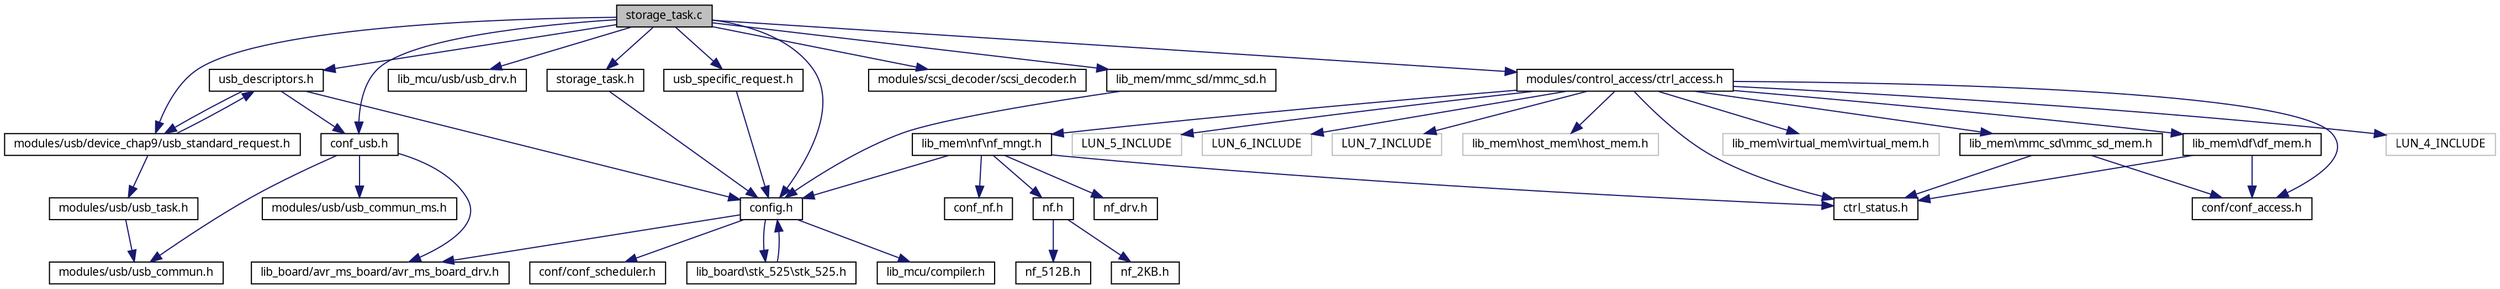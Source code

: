 digraph G
{
  edge [fontname="FreeSans.ttf",fontsize=10,labelfontname="FreeSans.ttf",labelfontsize=10];
  node [fontname="FreeSans.ttf",fontsize=10,shape=record];
  Node1 [label="storage_task.c",height=0.2,width=0.4,color="black", fillcolor="grey75", style="filled" fontcolor="black"];
  Node1 -> Node2 [color="midnightblue",fontsize=10,style="solid",fontname="FreeSans.ttf"];
  Node2 [label="config.h",height=0.2,width=0.4,color="black", fillcolor="white", style="filled",URL="$a00039.html"];
  Node2 -> Node3 [color="midnightblue",fontsize=10,style="solid",fontname="FreeSans.ttf"];
  Node3 [label="lib_mcu/compiler.h",height=0.2,width=0.4,color="black", fillcolor="white", style="filled",URL="$a00032.html"];
  Node2 -> Node4 [color="midnightblue",fontsize=10,style="solid",fontname="FreeSans.ttf"];
  Node4 [label="conf/conf_scheduler.h",height=0.2,width=0.4,color="black", fillcolor="white", style="filled",URL="$a00036.html"];
  Node2 -> Node5 [color="midnightblue",fontsize=10,style="solid",fontname="FreeSans.ttf"];
  Node5 [label="lib_board\\stk_525\\stk_525.h",height=0.2,width=0.4,color="black", fillcolor="white", style="filled",URL="$a00073.html"];
  Node5 -> Node2 [color="midnightblue",fontsize=10,style="solid",fontname="FreeSans.ttf"];
  Node2 -> Node6 [color="midnightblue",fontsize=10,style="solid",fontname="FreeSans.ttf"];
  Node6 [label="lib_board/avr_ms_board/avr_ms_board_drv.h",height=0.2,width=0.4,color="black", fillcolor="white", style="filled",URL="$a00029.html"];
  Node1 -> Node7 [color="midnightblue",fontsize=10,style="solid",fontname="FreeSans.ttf"];
  Node7 [label="conf_usb.h",height=0.2,width=0.4,color="black", fillcolor="white", style="filled",URL="$a00038.html"];
  Node7 -> Node8 [color="midnightblue",fontsize=10,style="solid",fontname="FreeSans.ttf"];
  Node8 [label="modules/usb/usb_commun.h",height=0.2,width=0.4,color="black", fillcolor="white", style="filled",URL="$a00080.html"];
  Node7 -> Node9 [color="midnightblue",fontsize=10,style="solid",fontname="FreeSans.ttf"];
  Node9 [label="modules/usb/usb_commun_ms.h",height=0.2,width=0.4,color="black", fillcolor="white", style="filled",URL="$a00081.html"];
  Node7 -> Node6 [color="midnightblue",fontsize=10,style="solid",fontname="FreeSans.ttf"];
  Node1 -> Node10 [color="midnightblue",fontsize=10,style="solid",fontname="FreeSans.ttf"];
  Node10 [label="storage_task.h",height=0.2,width=0.4,color="black", fillcolor="white", style="filled",URL="$a00075.html"];
  Node10 -> Node2 [color="midnightblue",fontsize=10,style="solid",fontname="FreeSans.ttf"];
  Node1 -> Node11 [color="midnightblue",fontsize=10,style="solid",fontname="FreeSans.ttf"];
  Node11 [label="lib_mcu/usb/usb_drv.h",height=0.2,width=0.4,color="black", fillcolor="white", style="filled",URL="$a00087.html"];
  Node1 -> Node12 [color="midnightblue",fontsize=10,style="solid",fontname="FreeSans.ttf"];
  Node12 [label="usb_descriptors.h",height=0.2,width=0.4,color="black", fillcolor="white", style="filled",URL="$a00083.html"];
  Node12 -> Node2 [color="midnightblue",fontsize=10,style="solid",fontname="FreeSans.ttf"];
  Node12 -> Node13 [color="midnightblue",fontsize=10,style="solid",fontname="FreeSans.ttf"];
  Node13 [label="modules/usb/device_chap9/usb_standard_request.h",height=0.2,width=0.4,color="black", fillcolor="white", style="filled",URL="$a00091.html"];
  Node13 -> Node14 [color="midnightblue",fontsize=10,style="solid",fontname="FreeSans.ttf"];
  Node14 [label="modules/usb/usb_task.h",height=0.2,width=0.4,color="black", fillcolor="white", style="filled",URL="$a00093.html"];
  Node14 -> Node8 [color="midnightblue",fontsize=10,style="solid",fontname="FreeSans.ttf"];
  Node13 -> Node12 [color="midnightblue",fontsize=10,style="solid",fontname="FreeSans.ttf"];
  Node12 -> Node7 [color="midnightblue",fontsize=10,style="solid",fontname="FreeSans.ttf"];
  Node1 -> Node13 [color="midnightblue",fontsize=10,style="solid",fontname="FreeSans.ttf"];
  Node1 -> Node15 [color="midnightblue",fontsize=10,style="solid",fontname="FreeSans.ttf"];
  Node15 [label="usb_specific_request.h",height=0.2,width=0.4,color="black", fillcolor="white", style="filled",URL="$a00089.html"];
  Node15 -> Node2 [color="midnightblue",fontsize=10,style="solid",fontname="FreeSans.ttf"];
  Node1 -> Node16 [color="midnightblue",fontsize=10,style="solid",fontname="FreeSans.ttf"];
  Node16 [label="modules/scsi_decoder/scsi_decoder.h",height=0.2,width=0.4,color="black", fillcolor="white", style="filled",URL="$a00071.html"];
  Node1 -> Node17 [color="midnightblue",fontsize=10,style="solid",fontname="FreeSans.ttf"];
  Node17 [label="modules/control_access/ctrl_access.h",height=0.2,width=0.4,color="black", fillcolor="white", style="filled",URL="$a00041.html"];
  Node17 -> Node18 [color="midnightblue",fontsize=10,style="solid",fontname="FreeSans.ttf"];
  Node18 [label="conf/conf_access.h",height=0.2,width=0.4,color="black", fillcolor="white", style="filled",URL="$a00033.html"];
  Node17 -> Node19 [color="midnightblue",fontsize=10,style="solid",fontname="FreeSans.ttf"];
  Node19 [label="ctrl_status.h",height=0.2,width=0.4,color="black", fillcolor="white", style="filled",URL="$a00042.html"];
  Node17 -> Node20 [color="midnightblue",fontsize=10,style="solid",fontname="FreeSans.ttf"];
  Node20 [label="lib_mem\\virtual_mem\\virtual_mem.h",height=0.2,width=0.4,color="grey75", fillcolor="white", style="filled"];
  Node17 -> Node21 [color="midnightblue",fontsize=10,style="solid",fontname="FreeSans.ttf"];
  Node21 [label="lib_mem\\nf\\nf_mngt.h",height=0.2,width=0.4,color="black", fillcolor="white", style="filled",URL="$a00063.html"];
  Node21 -> Node2 [color="midnightblue",fontsize=10,style="solid",fontname="FreeSans.ttf"];
  Node21 -> Node22 [color="midnightblue",fontsize=10,style="solid",fontname="FreeSans.ttf"];
  Node22 [label="conf_nf.h",height=0.2,width=0.4,color="black", fillcolor="white", style="filled",URL="$a00035.html"];
  Node21 -> Node23 [color="midnightblue",fontsize=10,style="solid",fontname="FreeSans.ttf"];
  Node23 [label="nf.h",height=0.2,width=0.4,color="black", fillcolor="white", style="filled",URL="$a00057.html"];
  Node23 -> Node24 [color="midnightblue",fontsize=10,style="solid",fontname="FreeSans.ttf"];
  Node24 [label="nf_512B.h",height=0.2,width=0.4,color="black", fillcolor="white", style="filled",URL="$a00059.html"];
  Node23 -> Node25 [color="midnightblue",fontsize=10,style="solid",fontname="FreeSans.ttf"];
  Node25 [label="nf_2KB.h",height=0.2,width=0.4,color="black", fillcolor="white", style="filled",URL="$a00058.html"];
  Node21 -> Node19 [color="midnightblue",fontsize=10,style="solid",fontname="FreeSans.ttf"];
  Node21 -> Node26 [color="midnightblue",fontsize=10,style="solid",fontname="FreeSans.ttf"];
  Node26 [label="nf_drv.h",height=0.2,width=0.4,color="black", fillcolor="white", style="filled",URL="$a00061.html"];
  Node17 -> Node27 [color="midnightblue",fontsize=10,style="solid",fontname="FreeSans.ttf"];
  Node27 [label="lib_mem\\df\\df_mem.h",height=0.2,width=0.4,color="black", fillcolor="white", style="filled",URL="$a00048.html"];
  Node27 -> Node18 [color="midnightblue",fontsize=10,style="solid",fontname="FreeSans.ttf"];
  Node27 -> Node19 [color="midnightblue",fontsize=10,style="solid",fontname="FreeSans.ttf"];
  Node17 -> Node28 [color="midnightblue",fontsize=10,style="solid",fontname="FreeSans.ttf"];
  Node28 [label="lib_mem\\mmc_sd\\mmc_sd_mem.h",height=0.2,width=0.4,color="black", fillcolor="white", style="filled",URL="$a00056.html"];
  Node28 -> Node18 [color="midnightblue",fontsize=10,style="solid",fontname="FreeSans.ttf"];
  Node28 -> Node19 [color="midnightblue",fontsize=10,style="solid",fontname="FreeSans.ttf"];
  Node17 -> Node29 [color="midnightblue",fontsize=10,style="solid",fontname="FreeSans.ttf"];
  Node29 [label="LUN_4_INCLUDE",height=0.2,width=0.4,color="grey75", fillcolor="white", style="filled"];
  Node17 -> Node30 [color="midnightblue",fontsize=10,style="solid",fontname="FreeSans.ttf"];
  Node30 [label="LUN_5_INCLUDE",height=0.2,width=0.4,color="grey75", fillcolor="white", style="filled"];
  Node17 -> Node31 [color="midnightblue",fontsize=10,style="solid",fontname="FreeSans.ttf"];
  Node31 [label="LUN_6_INCLUDE",height=0.2,width=0.4,color="grey75", fillcolor="white", style="filled"];
  Node17 -> Node32 [color="midnightblue",fontsize=10,style="solid",fontname="FreeSans.ttf"];
  Node32 [label="LUN_7_INCLUDE",height=0.2,width=0.4,color="grey75", fillcolor="white", style="filled"];
  Node17 -> Node33 [color="midnightblue",fontsize=10,style="solid",fontname="FreeSans.ttf"];
  Node33 [label="lib_mem\\host_mem\\host_mem.h",height=0.2,width=0.4,color="grey75", fillcolor="white", style="filled"];
  Node1 -> Node34 [color="midnightblue",fontsize=10,style="solid",fontname="FreeSans.ttf"];
  Node34 [label="lib_mem/mmc_sd/mmc_sd.h",height=0.2,width=0.4,color="black", fillcolor="white", style="filled",URL="$a00054.html"];
  Node34 -> Node2 [color="midnightblue",fontsize=10,style="solid",fontname="FreeSans.ttf"];
}
